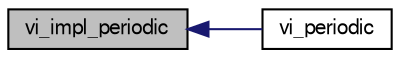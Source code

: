 digraph "vi_impl_periodic"
{
  edge [fontname="FreeSans",fontsize="10",labelfontname="FreeSans",labelfontsize="10"];
  node [fontname="FreeSans",fontsize="10",shape=record];
  rankdir="LR";
  Node1 [label="vi_impl_periodic",height=0.2,width=0.4,color="black", fillcolor="grey75", style="filled", fontcolor="black"];
  Node1 -> Node2 [dir="back",color="midnightblue",fontsize="10",style="solid",fontname="FreeSans"];
  Node2 [label="vi_periodic",height=0.2,width=0.4,color="black", fillcolor="white", style="filled",URL="$vi_8h.html#add1d7a0c17413874356c4dd72462671a"];
}
